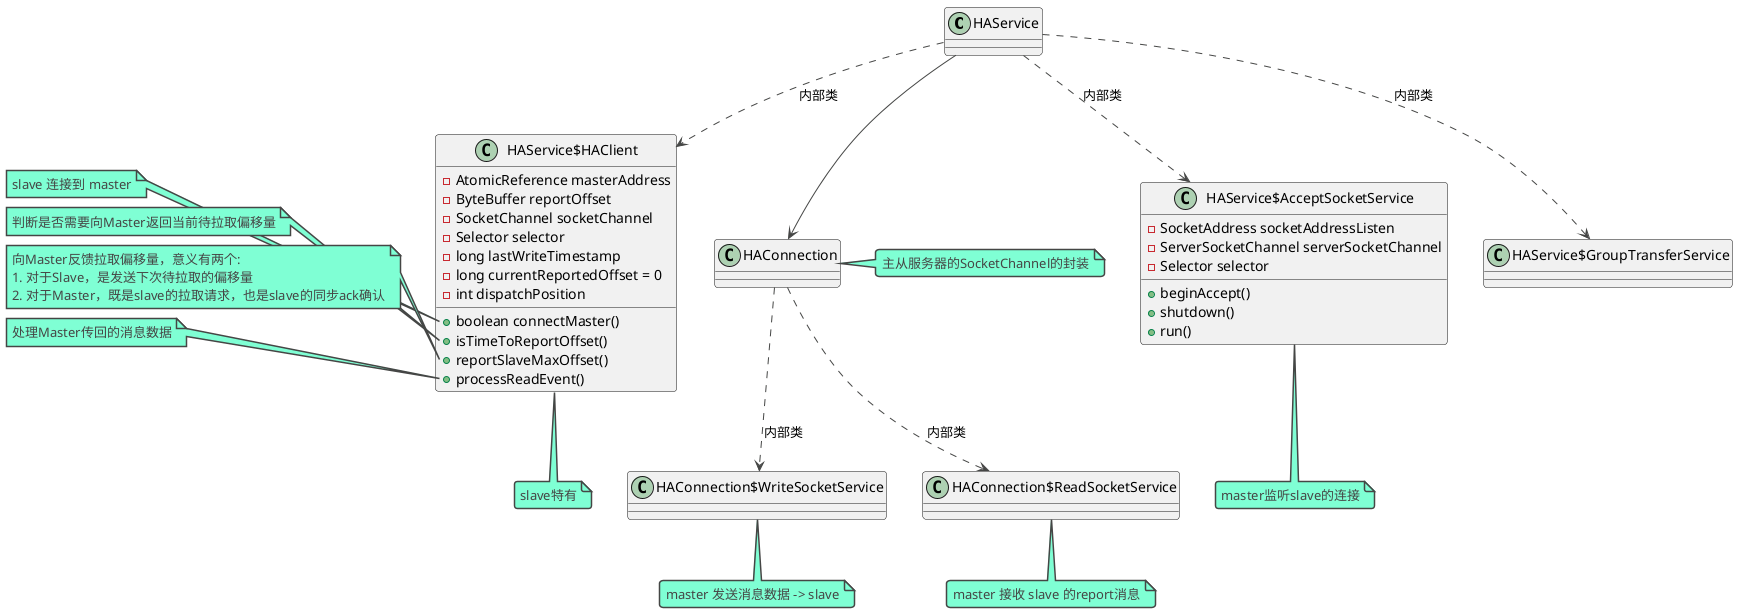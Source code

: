 @startuml
!theme vibrant

class HAService

class HAService$AcceptSocketService {
    - SocketAddress socketAddressListen
    - ServerSocketChannel serverSocketChannel
    - Selector selector
    + beginAccept()
    + shutdown()
    + run()
}
note bottom of HAService$AcceptSocketService
    master监听slave的连接
end note

class HAService$GroupTransferService
class HAService$HAClient{
    - AtomicReference masterAddress
    - ByteBuffer reportOffset
    - SocketChannel socketChannel
    - Selector selector
    - long lastWriteTimestamp
    - long currentReportedOffset = 0
    - int dispatchPosition
    + boolean connectMaster()
    + isTimeToReportOffset()
    + reportSlaveMaxOffset()
    + processReadEvent()
}
note bottom of HAService$HAClient : slave特有
note left of HAService$HAClient::connectMaster
    slave 连接到 master
end note
note left of HAService$HAClient::isTimeToReportOffset
    判断是否需要向Master返回当前待拉取偏移量
end note
note left of HAService$HAClient::isTimeToReportOffset
    判断是否需要向Master返回当前待拉取偏移量
end note
note left of HAService$HAClient::reportSlaveMaxOffset
    向Master反馈拉取偏移量，意义有两个:
    1. 对于Slave，是发送下次待拉取的偏移量
    2. 对于Master，既是slave的拉取请求，也是slave的同步ack确认
end note
note left of HAService$HAClient::processReadEvent
    处理Master传回的消息数据
end note

class HAConnection
note right of HAConnection : 主从服务器的SocketChannel的封装
class HAConnection$WriteSocketService
note bottom of HAConnection$WriteSocketService
    master 发送消息数据 -> slave
end note
class HAConnection$ReadSocketService
note bottom of HAConnection$ReadSocketService
    master 接收 slave 的report消息
end note

HAService ..> HAService$AcceptSocketService : 内部类
HAService ..> HAService$GroupTransferService : 内部类
HAService ..> HAService$HAClient : 内部类
HAService --> HAConnection
HAConnection ..> HAConnection$ReadSocketService : 内部类
HAConnection ..> HAConnection$WriteSocketService : 内部类


@enduml
